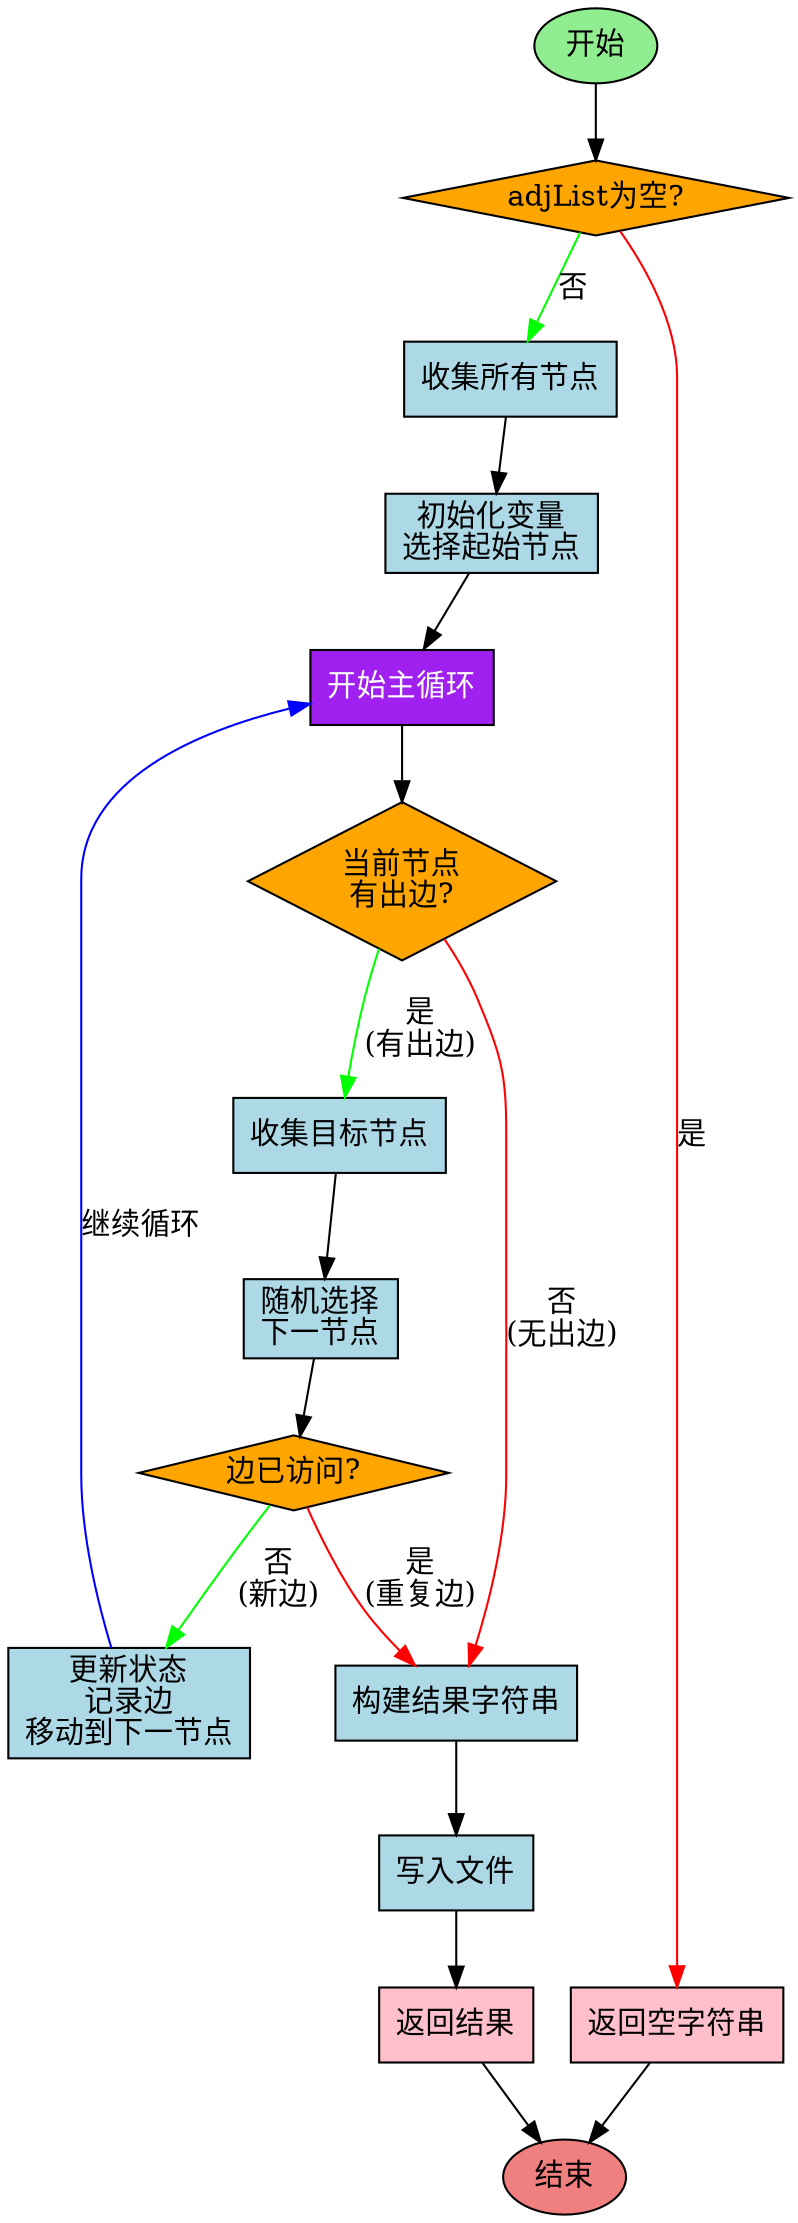 digraph RandomWalkFlowchart {
    rankdir=TB;
    node [style=filled];
    
    // 开始和结束
    start [label="开始", shape=ellipse, fillcolor=lightgreen];
    end [label="结束", shape=ellipse, fillcolor=lightcoral];
    
    // 处理节点
    check_empty [label="adjList为空?", shape=diamond, fillcolor=orange];
    collect_nodes [label="收集所有节点", shape=box, fillcolor=lightblue];
    init_vars [label="初始化变量\n选择起始节点", shape=box, fillcolor=lightblue];
    loop_start [label="开始主循环", shape=box, fillcolor=purple, fontcolor=white];
    check_edges [label="当前节点\n有出边?", shape=diamond, fillcolor=orange];
    collect_targets [label="收集目标节点", shape=box, fillcolor=lightblue];
    select_next [label="随机选择\n下一节点", shape=box, fillcolor=lightblue];
    check_visited [label="边已访问?", shape=diamond, fillcolor=orange];
    update_state [label="更新状态\n记录边\n移动到下一节点", shape=box, fillcolor=lightblue];
    build_result [label="构建结果字符串", shape=box, fillcolor=lightblue];
    write_file [label="写入文件", shape=box, fillcolor=lightblue];
    return_empty [label="返回空字符串", shape=box, fillcolor=pink];
    return_result [label="返回结果", shape=box, fillcolor=pink];
    
    // 连接
    start -> check_empty;
    
    check_empty -> return_empty [label="是", color=red];
    check_empty -> collect_nodes [label="否", color=green];
    
    collect_nodes -> init_vars;
    init_vars -> loop_start;
    loop_start -> check_edges;
    
    check_edges -> build_result [label="否\n(无出边)", color=red];
    check_edges -> collect_targets [label="是\n(有出边)", color=green];
    
    collect_targets -> select_next;
    select_next -> check_visited;
    
    check_visited -> build_result [label="是\n(重复边)", color=red];
    check_visited -> update_state [label="否\n(新边)", color=green];
    
    update_state -> loop_start [label="继续循环", color=blue];
    
    build_result -> write_file;
    write_file -> return_result;
    
    return_empty -> end;
    return_result -> end;
    
    // 样式
    {rank=same; return_empty; return_result;}
} 